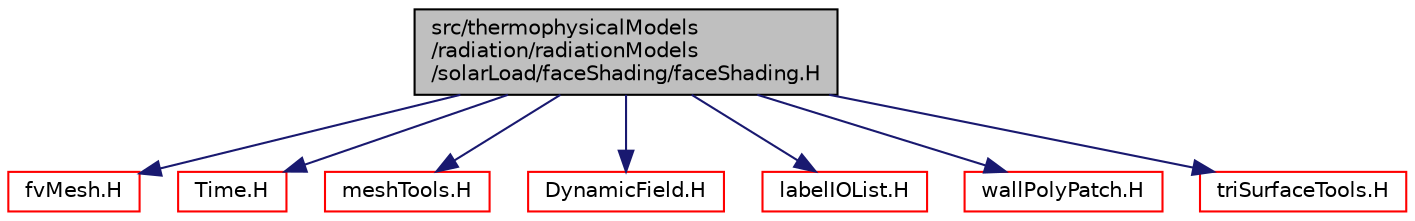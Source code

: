 digraph "src/thermophysicalModels/radiation/radiationModels/solarLoad/faceShading/faceShading.H"
{
  bgcolor="transparent";
  edge [fontname="Helvetica",fontsize="10",labelfontname="Helvetica",labelfontsize="10"];
  node [fontname="Helvetica",fontsize="10",shape=record];
  Node1 [label="src/thermophysicalModels\l/radiation/radiationModels\l/solarLoad/faceShading/faceShading.H",height=0.2,width=0.4,color="black", fillcolor="grey75", style="filled" fontcolor="black"];
  Node1 -> Node2 [color="midnightblue",fontsize="10",style="solid",fontname="Helvetica"];
  Node2 [label="fvMesh.H",height=0.2,width=0.4,color="red",URL="$fvMesh_8H.html"];
  Node1 -> Node3 [color="midnightblue",fontsize="10",style="solid",fontname="Helvetica"];
  Node3 [label="Time.H",height=0.2,width=0.4,color="red",URL="$Time_8H.html"];
  Node1 -> Node4 [color="midnightblue",fontsize="10",style="solid",fontname="Helvetica"];
  Node4 [label="meshTools.H",height=0.2,width=0.4,color="red",URL="$meshTools_8H.html"];
  Node1 -> Node5 [color="midnightblue",fontsize="10",style="solid",fontname="Helvetica"];
  Node5 [label="DynamicField.H",height=0.2,width=0.4,color="red",URL="$DynamicField_8H.html"];
  Node1 -> Node6 [color="midnightblue",fontsize="10",style="solid",fontname="Helvetica"];
  Node6 [label="labelIOList.H",height=0.2,width=0.4,color="red",URL="$labelIOList_8H.html"];
  Node1 -> Node7 [color="midnightblue",fontsize="10",style="solid",fontname="Helvetica"];
  Node7 [label="wallPolyPatch.H",height=0.2,width=0.4,color="red",URL="$wallPolyPatch_8H.html"];
  Node1 -> Node8 [color="midnightblue",fontsize="10",style="solid",fontname="Helvetica"];
  Node8 [label="triSurfaceTools.H",height=0.2,width=0.4,color="red",URL="$triSurfaceTools_8H.html"];
}
